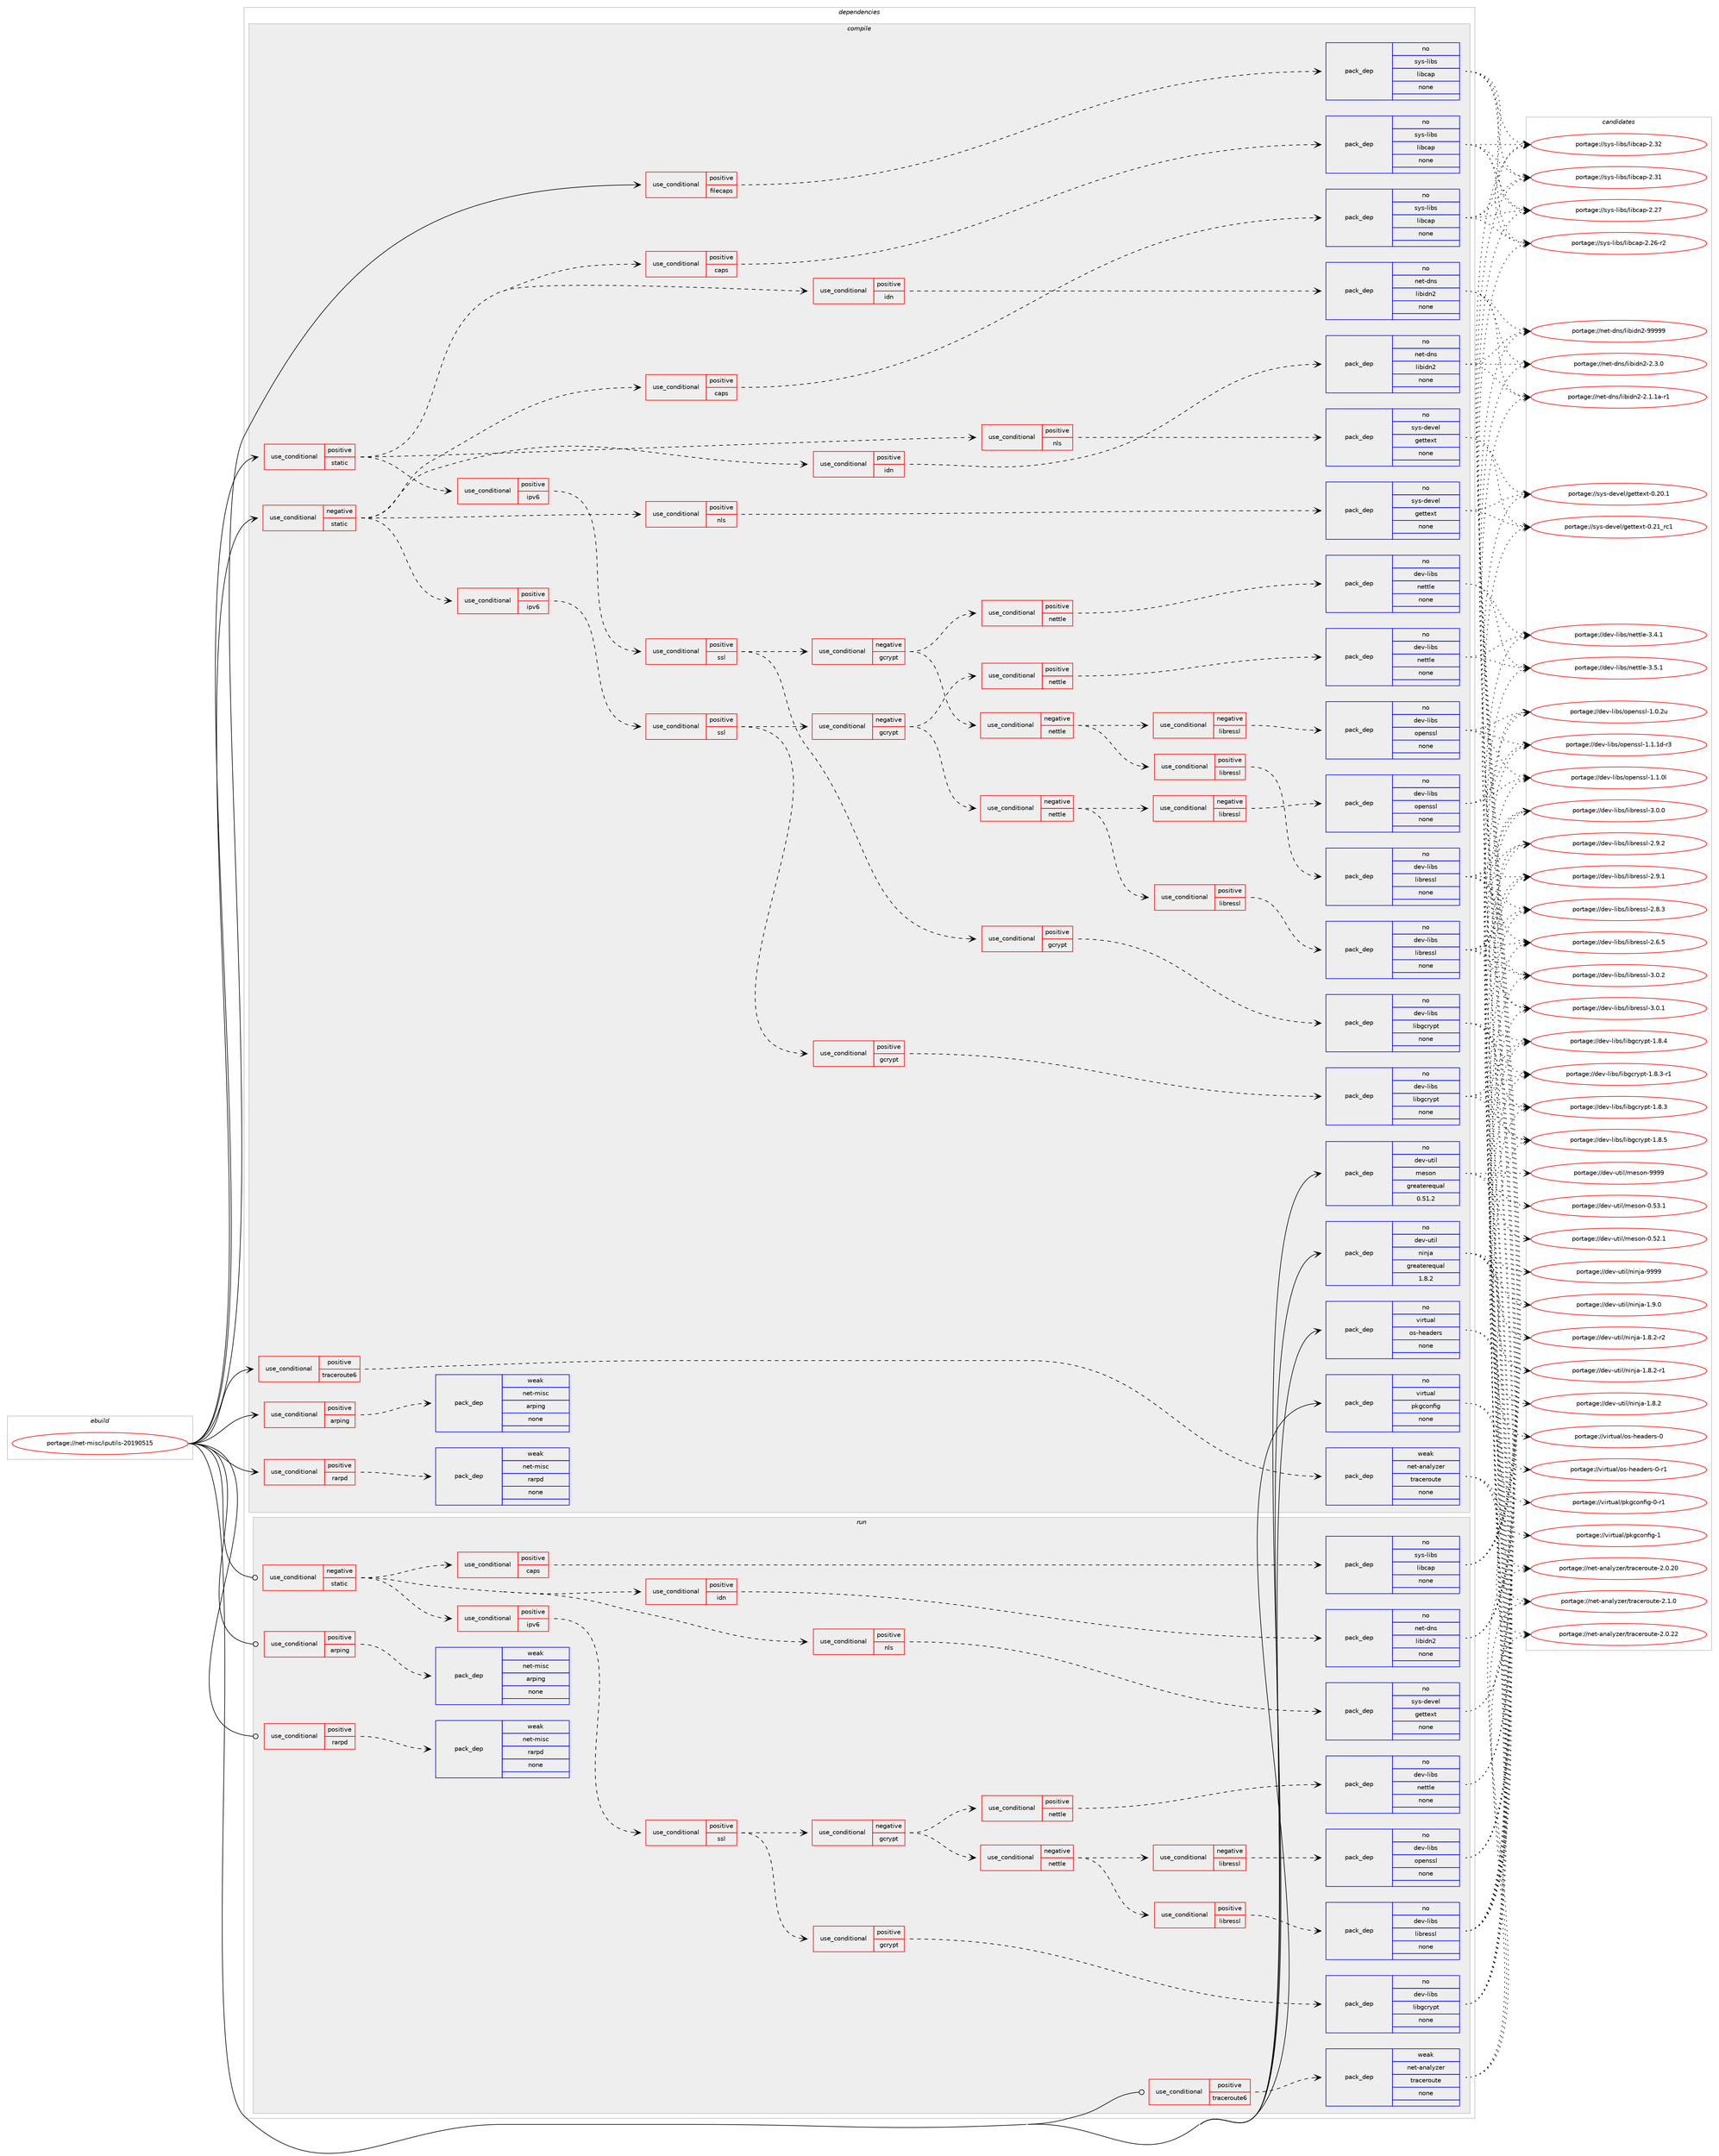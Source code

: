 digraph prolog {

# *************
# Graph options
# *************

newrank=true;
concentrate=true;
compound=true;
graph [rankdir=LR,fontname=Helvetica,fontsize=10,ranksep=1.5];#, ranksep=2.5, nodesep=0.2];
edge  [arrowhead=vee];
node  [fontname=Helvetica,fontsize=10];

# **********
# The ebuild
# **********

subgraph cluster_leftcol {
color=gray;
rank=same;
label=<<i>ebuild</i>>;
id [label="portage://net-misc/iputils-20190515", color=red, width=4, href="../net-misc/iputils-20190515.svg"];
}

# ****************
# The dependencies
# ****************

subgraph cluster_midcol {
color=gray;
label=<<i>dependencies</i>>;
subgraph cluster_compile {
fillcolor="#eeeeee";
style=filled;
label=<<i>compile</i>>;
subgraph cond23084 {
dependency113688 [label=<<TABLE BORDER="0" CELLBORDER="1" CELLSPACING="0" CELLPADDING="4"><TR><TD ROWSPAN="3" CELLPADDING="10">use_conditional</TD></TR><TR><TD>negative</TD></TR><TR><TD>static</TD></TR></TABLE>>, shape=none, color=red];
subgraph cond23085 {
dependency113689 [label=<<TABLE BORDER="0" CELLBORDER="1" CELLSPACING="0" CELLPADDING="4"><TR><TD ROWSPAN="3" CELLPADDING="10">use_conditional</TD></TR><TR><TD>positive</TD></TR><TR><TD>caps</TD></TR></TABLE>>, shape=none, color=red];
subgraph pack88591 {
dependency113690 [label=<<TABLE BORDER="0" CELLBORDER="1" CELLSPACING="0" CELLPADDING="4" WIDTH="220"><TR><TD ROWSPAN="6" CELLPADDING="30">pack_dep</TD></TR><TR><TD WIDTH="110">no</TD></TR><TR><TD>sys-libs</TD></TR><TR><TD>libcap</TD></TR><TR><TD>none</TD></TR><TR><TD></TD></TR></TABLE>>, shape=none, color=blue];
}
dependency113689:e -> dependency113690:w [weight=20,style="dashed",arrowhead="vee"];
}
dependency113688:e -> dependency113689:w [weight=20,style="dashed",arrowhead="vee"];
subgraph cond23086 {
dependency113691 [label=<<TABLE BORDER="0" CELLBORDER="1" CELLSPACING="0" CELLPADDING="4"><TR><TD ROWSPAN="3" CELLPADDING="10">use_conditional</TD></TR><TR><TD>positive</TD></TR><TR><TD>idn</TD></TR></TABLE>>, shape=none, color=red];
subgraph pack88592 {
dependency113692 [label=<<TABLE BORDER="0" CELLBORDER="1" CELLSPACING="0" CELLPADDING="4" WIDTH="220"><TR><TD ROWSPAN="6" CELLPADDING="30">pack_dep</TD></TR><TR><TD WIDTH="110">no</TD></TR><TR><TD>net-dns</TD></TR><TR><TD>libidn2</TD></TR><TR><TD>none</TD></TR><TR><TD></TD></TR></TABLE>>, shape=none, color=blue];
}
dependency113691:e -> dependency113692:w [weight=20,style="dashed",arrowhead="vee"];
}
dependency113688:e -> dependency113691:w [weight=20,style="dashed",arrowhead="vee"];
subgraph cond23087 {
dependency113693 [label=<<TABLE BORDER="0" CELLBORDER="1" CELLSPACING="0" CELLPADDING="4"><TR><TD ROWSPAN="3" CELLPADDING="10">use_conditional</TD></TR><TR><TD>positive</TD></TR><TR><TD>ipv6</TD></TR></TABLE>>, shape=none, color=red];
subgraph cond23088 {
dependency113694 [label=<<TABLE BORDER="0" CELLBORDER="1" CELLSPACING="0" CELLPADDING="4"><TR><TD ROWSPAN="3" CELLPADDING="10">use_conditional</TD></TR><TR><TD>positive</TD></TR><TR><TD>ssl</TD></TR></TABLE>>, shape=none, color=red];
subgraph cond23089 {
dependency113695 [label=<<TABLE BORDER="0" CELLBORDER="1" CELLSPACING="0" CELLPADDING="4"><TR><TD ROWSPAN="3" CELLPADDING="10">use_conditional</TD></TR><TR><TD>positive</TD></TR><TR><TD>gcrypt</TD></TR></TABLE>>, shape=none, color=red];
subgraph pack88593 {
dependency113696 [label=<<TABLE BORDER="0" CELLBORDER="1" CELLSPACING="0" CELLPADDING="4" WIDTH="220"><TR><TD ROWSPAN="6" CELLPADDING="30">pack_dep</TD></TR><TR><TD WIDTH="110">no</TD></TR><TR><TD>dev-libs</TD></TR><TR><TD>libgcrypt</TD></TR><TR><TD>none</TD></TR><TR><TD></TD></TR></TABLE>>, shape=none, color=blue];
}
dependency113695:e -> dependency113696:w [weight=20,style="dashed",arrowhead="vee"];
}
dependency113694:e -> dependency113695:w [weight=20,style="dashed",arrowhead="vee"];
subgraph cond23090 {
dependency113697 [label=<<TABLE BORDER="0" CELLBORDER="1" CELLSPACING="0" CELLPADDING="4"><TR><TD ROWSPAN="3" CELLPADDING="10">use_conditional</TD></TR><TR><TD>negative</TD></TR><TR><TD>gcrypt</TD></TR></TABLE>>, shape=none, color=red];
subgraph cond23091 {
dependency113698 [label=<<TABLE BORDER="0" CELLBORDER="1" CELLSPACING="0" CELLPADDING="4"><TR><TD ROWSPAN="3" CELLPADDING="10">use_conditional</TD></TR><TR><TD>positive</TD></TR><TR><TD>nettle</TD></TR></TABLE>>, shape=none, color=red];
subgraph pack88594 {
dependency113699 [label=<<TABLE BORDER="0" CELLBORDER="1" CELLSPACING="0" CELLPADDING="4" WIDTH="220"><TR><TD ROWSPAN="6" CELLPADDING="30">pack_dep</TD></TR><TR><TD WIDTH="110">no</TD></TR><TR><TD>dev-libs</TD></TR><TR><TD>nettle</TD></TR><TR><TD>none</TD></TR><TR><TD></TD></TR></TABLE>>, shape=none, color=blue];
}
dependency113698:e -> dependency113699:w [weight=20,style="dashed",arrowhead="vee"];
}
dependency113697:e -> dependency113698:w [weight=20,style="dashed",arrowhead="vee"];
subgraph cond23092 {
dependency113700 [label=<<TABLE BORDER="0" CELLBORDER="1" CELLSPACING="0" CELLPADDING="4"><TR><TD ROWSPAN="3" CELLPADDING="10">use_conditional</TD></TR><TR><TD>negative</TD></TR><TR><TD>nettle</TD></TR></TABLE>>, shape=none, color=red];
subgraph cond23093 {
dependency113701 [label=<<TABLE BORDER="0" CELLBORDER="1" CELLSPACING="0" CELLPADDING="4"><TR><TD ROWSPAN="3" CELLPADDING="10">use_conditional</TD></TR><TR><TD>positive</TD></TR><TR><TD>libressl</TD></TR></TABLE>>, shape=none, color=red];
subgraph pack88595 {
dependency113702 [label=<<TABLE BORDER="0" CELLBORDER="1" CELLSPACING="0" CELLPADDING="4" WIDTH="220"><TR><TD ROWSPAN="6" CELLPADDING="30">pack_dep</TD></TR><TR><TD WIDTH="110">no</TD></TR><TR><TD>dev-libs</TD></TR><TR><TD>libressl</TD></TR><TR><TD>none</TD></TR><TR><TD></TD></TR></TABLE>>, shape=none, color=blue];
}
dependency113701:e -> dependency113702:w [weight=20,style="dashed",arrowhead="vee"];
}
dependency113700:e -> dependency113701:w [weight=20,style="dashed",arrowhead="vee"];
subgraph cond23094 {
dependency113703 [label=<<TABLE BORDER="0" CELLBORDER="1" CELLSPACING="0" CELLPADDING="4"><TR><TD ROWSPAN="3" CELLPADDING="10">use_conditional</TD></TR><TR><TD>negative</TD></TR><TR><TD>libressl</TD></TR></TABLE>>, shape=none, color=red];
subgraph pack88596 {
dependency113704 [label=<<TABLE BORDER="0" CELLBORDER="1" CELLSPACING="0" CELLPADDING="4" WIDTH="220"><TR><TD ROWSPAN="6" CELLPADDING="30">pack_dep</TD></TR><TR><TD WIDTH="110">no</TD></TR><TR><TD>dev-libs</TD></TR><TR><TD>openssl</TD></TR><TR><TD>none</TD></TR><TR><TD></TD></TR></TABLE>>, shape=none, color=blue];
}
dependency113703:e -> dependency113704:w [weight=20,style="dashed",arrowhead="vee"];
}
dependency113700:e -> dependency113703:w [weight=20,style="dashed",arrowhead="vee"];
}
dependency113697:e -> dependency113700:w [weight=20,style="dashed",arrowhead="vee"];
}
dependency113694:e -> dependency113697:w [weight=20,style="dashed",arrowhead="vee"];
}
dependency113693:e -> dependency113694:w [weight=20,style="dashed",arrowhead="vee"];
}
dependency113688:e -> dependency113693:w [weight=20,style="dashed",arrowhead="vee"];
subgraph cond23095 {
dependency113705 [label=<<TABLE BORDER="0" CELLBORDER="1" CELLSPACING="0" CELLPADDING="4"><TR><TD ROWSPAN="3" CELLPADDING="10">use_conditional</TD></TR><TR><TD>positive</TD></TR><TR><TD>nls</TD></TR></TABLE>>, shape=none, color=red];
subgraph pack88597 {
dependency113706 [label=<<TABLE BORDER="0" CELLBORDER="1" CELLSPACING="0" CELLPADDING="4" WIDTH="220"><TR><TD ROWSPAN="6" CELLPADDING="30">pack_dep</TD></TR><TR><TD WIDTH="110">no</TD></TR><TR><TD>sys-devel</TD></TR><TR><TD>gettext</TD></TR><TR><TD>none</TD></TR><TR><TD></TD></TR></TABLE>>, shape=none, color=blue];
}
dependency113705:e -> dependency113706:w [weight=20,style="dashed",arrowhead="vee"];
}
dependency113688:e -> dependency113705:w [weight=20,style="dashed",arrowhead="vee"];
}
id:e -> dependency113688:w [weight=20,style="solid",arrowhead="vee"];
subgraph cond23096 {
dependency113707 [label=<<TABLE BORDER="0" CELLBORDER="1" CELLSPACING="0" CELLPADDING="4"><TR><TD ROWSPAN="3" CELLPADDING="10">use_conditional</TD></TR><TR><TD>positive</TD></TR><TR><TD>arping</TD></TR></TABLE>>, shape=none, color=red];
subgraph pack88598 {
dependency113708 [label=<<TABLE BORDER="0" CELLBORDER="1" CELLSPACING="0" CELLPADDING="4" WIDTH="220"><TR><TD ROWSPAN="6" CELLPADDING="30">pack_dep</TD></TR><TR><TD WIDTH="110">weak</TD></TR><TR><TD>net-misc</TD></TR><TR><TD>arping</TD></TR><TR><TD>none</TD></TR><TR><TD></TD></TR></TABLE>>, shape=none, color=blue];
}
dependency113707:e -> dependency113708:w [weight=20,style="dashed",arrowhead="vee"];
}
id:e -> dependency113707:w [weight=20,style="solid",arrowhead="vee"];
subgraph cond23097 {
dependency113709 [label=<<TABLE BORDER="0" CELLBORDER="1" CELLSPACING="0" CELLPADDING="4"><TR><TD ROWSPAN="3" CELLPADDING="10">use_conditional</TD></TR><TR><TD>positive</TD></TR><TR><TD>filecaps</TD></TR></TABLE>>, shape=none, color=red];
subgraph pack88599 {
dependency113710 [label=<<TABLE BORDER="0" CELLBORDER="1" CELLSPACING="0" CELLPADDING="4" WIDTH="220"><TR><TD ROWSPAN="6" CELLPADDING="30">pack_dep</TD></TR><TR><TD WIDTH="110">no</TD></TR><TR><TD>sys-libs</TD></TR><TR><TD>libcap</TD></TR><TR><TD>none</TD></TR><TR><TD></TD></TR></TABLE>>, shape=none, color=blue];
}
dependency113709:e -> dependency113710:w [weight=20,style="dashed",arrowhead="vee"];
}
id:e -> dependency113709:w [weight=20,style="solid",arrowhead="vee"];
subgraph cond23098 {
dependency113711 [label=<<TABLE BORDER="0" CELLBORDER="1" CELLSPACING="0" CELLPADDING="4"><TR><TD ROWSPAN="3" CELLPADDING="10">use_conditional</TD></TR><TR><TD>positive</TD></TR><TR><TD>rarpd</TD></TR></TABLE>>, shape=none, color=red];
subgraph pack88600 {
dependency113712 [label=<<TABLE BORDER="0" CELLBORDER="1" CELLSPACING="0" CELLPADDING="4" WIDTH="220"><TR><TD ROWSPAN="6" CELLPADDING="30">pack_dep</TD></TR><TR><TD WIDTH="110">weak</TD></TR><TR><TD>net-misc</TD></TR><TR><TD>rarpd</TD></TR><TR><TD>none</TD></TR><TR><TD></TD></TR></TABLE>>, shape=none, color=blue];
}
dependency113711:e -> dependency113712:w [weight=20,style="dashed",arrowhead="vee"];
}
id:e -> dependency113711:w [weight=20,style="solid",arrowhead="vee"];
subgraph cond23099 {
dependency113713 [label=<<TABLE BORDER="0" CELLBORDER="1" CELLSPACING="0" CELLPADDING="4"><TR><TD ROWSPAN="3" CELLPADDING="10">use_conditional</TD></TR><TR><TD>positive</TD></TR><TR><TD>static</TD></TR></TABLE>>, shape=none, color=red];
subgraph cond23100 {
dependency113714 [label=<<TABLE BORDER="0" CELLBORDER="1" CELLSPACING="0" CELLPADDING="4"><TR><TD ROWSPAN="3" CELLPADDING="10">use_conditional</TD></TR><TR><TD>positive</TD></TR><TR><TD>caps</TD></TR></TABLE>>, shape=none, color=red];
subgraph pack88601 {
dependency113715 [label=<<TABLE BORDER="0" CELLBORDER="1" CELLSPACING="0" CELLPADDING="4" WIDTH="220"><TR><TD ROWSPAN="6" CELLPADDING="30">pack_dep</TD></TR><TR><TD WIDTH="110">no</TD></TR><TR><TD>sys-libs</TD></TR><TR><TD>libcap</TD></TR><TR><TD>none</TD></TR><TR><TD></TD></TR></TABLE>>, shape=none, color=blue];
}
dependency113714:e -> dependency113715:w [weight=20,style="dashed",arrowhead="vee"];
}
dependency113713:e -> dependency113714:w [weight=20,style="dashed",arrowhead="vee"];
subgraph cond23101 {
dependency113716 [label=<<TABLE BORDER="0" CELLBORDER="1" CELLSPACING="0" CELLPADDING="4"><TR><TD ROWSPAN="3" CELLPADDING="10">use_conditional</TD></TR><TR><TD>positive</TD></TR><TR><TD>idn</TD></TR></TABLE>>, shape=none, color=red];
subgraph pack88602 {
dependency113717 [label=<<TABLE BORDER="0" CELLBORDER="1" CELLSPACING="0" CELLPADDING="4" WIDTH="220"><TR><TD ROWSPAN="6" CELLPADDING="30">pack_dep</TD></TR><TR><TD WIDTH="110">no</TD></TR><TR><TD>net-dns</TD></TR><TR><TD>libidn2</TD></TR><TR><TD>none</TD></TR><TR><TD></TD></TR></TABLE>>, shape=none, color=blue];
}
dependency113716:e -> dependency113717:w [weight=20,style="dashed",arrowhead="vee"];
}
dependency113713:e -> dependency113716:w [weight=20,style="dashed",arrowhead="vee"];
subgraph cond23102 {
dependency113718 [label=<<TABLE BORDER="0" CELLBORDER="1" CELLSPACING="0" CELLPADDING="4"><TR><TD ROWSPAN="3" CELLPADDING="10">use_conditional</TD></TR><TR><TD>positive</TD></TR><TR><TD>ipv6</TD></TR></TABLE>>, shape=none, color=red];
subgraph cond23103 {
dependency113719 [label=<<TABLE BORDER="0" CELLBORDER="1" CELLSPACING="0" CELLPADDING="4"><TR><TD ROWSPAN="3" CELLPADDING="10">use_conditional</TD></TR><TR><TD>positive</TD></TR><TR><TD>ssl</TD></TR></TABLE>>, shape=none, color=red];
subgraph cond23104 {
dependency113720 [label=<<TABLE BORDER="0" CELLBORDER="1" CELLSPACING="0" CELLPADDING="4"><TR><TD ROWSPAN="3" CELLPADDING="10">use_conditional</TD></TR><TR><TD>positive</TD></TR><TR><TD>gcrypt</TD></TR></TABLE>>, shape=none, color=red];
subgraph pack88603 {
dependency113721 [label=<<TABLE BORDER="0" CELLBORDER="1" CELLSPACING="0" CELLPADDING="4" WIDTH="220"><TR><TD ROWSPAN="6" CELLPADDING="30">pack_dep</TD></TR><TR><TD WIDTH="110">no</TD></TR><TR><TD>dev-libs</TD></TR><TR><TD>libgcrypt</TD></TR><TR><TD>none</TD></TR><TR><TD></TD></TR></TABLE>>, shape=none, color=blue];
}
dependency113720:e -> dependency113721:w [weight=20,style="dashed",arrowhead="vee"];
}
dependency113719:e -> dependency113720:w [weight=20,style="dashed",arrowhead="vee"];
subgraph cond23105 {
dependency113722 [label=<<TABLE BORDER="0" CELLBORDER="1" CELLSPACING="0" CELLPADDING="4"><TR><TD ROWSPAN="3" CELLPADDING="10">use_conditional</TD></TR><TR><TD>negative</TD></TR><TR><TD>gcrypt</TD></TR></TABLE>>, shape=none, color=red];
subgraph cond23106 {
dependency113723 [label=<<TABLE BORDER="0" CELLBORDER="1" CELLSPACING="0" CELLPADDING="4"><TR><TD ROWSPAN="3" CELLPADDING="10">use_conditional</TD></TR><TR><TD>positive</TD></TR><TR><TD>nettle</TD></TR></TABLE>>, shape=none, color=red];
subgraph pack88604 {
dependency113724 [label=<<TABLE BORDER="0" CELLBORDER="1" CELLSPACING="0" CELLPADDING="4" WIDTH="220"><TR><TD ROWSPAN="6" CELLPADDING="30">pack_dep</TD></TR><TR><TD WIDTH="110">no</TD></TR><TR><TD>dev-libs</TD></TR><TR><TD>nettle</TD></TR><TR><TD>none</TD></TR><TR><TD></TD></TR></TABLE>>, shape=none, color=blue];
}
dependency113723:e -> dependency113724:w [weight=20,style="dashed",arrowhead="vee"];
}
dependency113722:e -> dependency113723:w [weight=20,style="dashed",arrowhead="vee"];
subgraph cond23107 {
dependency113725 [label=<<TABLE BORDER="0" CELLBORDER="1" CELLSPACING="0" CELLPADDING="4"><TR><TD ROWSPAN="3" CELLPADDING="10">use_conditional</TD></TR><TR><TD>negative</TD></TR><TR><TD>nettle</TD></TR></TABLE>>, shape=none, color=red];
subgraph cond23108 {
dependency113726 [label=<<TABLE BORDER="0" CELLBORDER="1" CELLSPACING="0" CELLPADDING="4"><TR><TD ROWSPAN="3" CELLPADDING="10">use_conditional</TD></TR><TR><TD>positive</TD></TR><TR><TD>libressl</TD></TR></TABLE>>, shape=none, color=red];
subgraph pack88605 {
dependency113727 [label=<<TABLE BORDER="0" CELLBORDER="1" CELLSPACING="0" CELLPADDING="4" WIDTH="220"><TR><TD ROWSPAN="6" CELLPADDING="30">pack_dep</TD></TR><TR><TD WIDTH="110">no</TD></TR><TR><TD>dev-libs</TD></TR><TR><TD>libressl</TD></TR><TR><TD>none</TD></TR><TR><TD></TD></TR></TABLE>>, shape=none, color=blue];
}
dependency113726:e -> dependency113727:w [weight=20,style="dashed",arrowhead="vee"];
}
dependency113725:e -> dependency113726:w [weight=20,style="dashed",arrowhead="vee"];
subgraph cond23109 {
dependency113728 [label=<<TABLE BORDER="0" CELLBORDER="1" CELLSPACING="0" CELLPADDING="4"><TR><TD ROWSPAN="3" CELLPADDING="10">use_conditional</TD></TR><TR><TD>negative</TD></TR><TR><TD>libressl</TD></TR></TABLE>>, shape=none, color=red];
subgraph pack88606 {
dependency113729 [label=<<TABLE BORDER="0" CELLBORDER="1" CELLSPACING="0" CELLPADDING="4" WIDTH="220"><TR><TD ROWSPAN="6" CELLPADDING="30">pack_dep</TD></TR><TR><TD WIDTH="110">no</TD></TR><TR><TD>dev-libs</TD></TR><TR><TD>openssl</TD></TR><TR><TD>none</TD></TR><TR><TD></TD></TR></TABLE>>, shape=none, color=blue];
}
dependency113728:e -> dependency113729:w [weight=20,style="dashed",arrowhead="vee"];
}
dependency113725:e -> dependency113728:w [weight=20,style="dashed",arrowhead="vee"];
}
dependency113722:e -> dependency113725:w [weight=20,style="dashed",arrowhead="vee"];
}
dependency113719:e -> dependency113722:w [weight=20,style="dashed",arrowhead="vee"];
}
dependency113718:e -> dependency113719:w [weight=20,style="dashed",arrowhead="vee"];
}
dependency113713:e -> dependency113718:w [weight=20,style="dashed",arrowhead="vee"];
subgraph cond23110 {
dependency113730 [label=<<TABLE BORDER="0" CELLBORDER="1" CELLSPACING="0" CELLPADDING="4"><TR><TD ROWSPAN="3" CELLPADDING="10">use_conditional</TD></TR><TR><TD>positive</TD></TR><TR><TD>nls</TD></TR></TABLE>>, shape=none, color=red];
subgraph pack88607 {
dependency113731 [label=<<TABLE BORDER="0" CELLBORDER="1" CELLSPACING="0" CELLPADDING="4" WIDTH="220"><TR><TD ROWSPAN="6" CELLPADDING="30">pack_dep</TD></TR><TR><TD WIDTH="110">no</TD></TR><TR><TD>sys-devel</TD></TR><TR><TD>gettext</TD></TR><TR><TD>none</TD></TR><TR><TD></TD></TR></TABLE>>, shape=none, color=blue];
}
dependency113730:e -> dependency113731:w [weight=20,style="dashed",arrowhead="vee"];
}
dependency113713:e -> dependency113730:w [weight=20,style="dashed",arrowhead="vee"];
}
id:e -> dependency113713:w [weight=20,style="solid",arrowhead="vee"];
subgraph cond23111 {
dependency113732 [label=<<TABLE BORDER="0" CELLBORDER="1" CELLSPACING="0" CELLPADDING="4"><TR><TD ROWSPAN="3" CELLPADDING="10">use_conditional</TD></TR><TR><TD>positive</TD></TR><TR><TD>traceroute6</TD></TR></TABLE>>, shape=none, color=red];
subgraph pack88608 {
dependency113733 [label=<<TABLE BORDER="0" CELLBORDER="1" CELLSPACING="0" CELLPADDING="4" WIDTH="220"><TR><TD ROWSPAN="6" CELLPADDING="30">pack_dep</TD></TR><TR><TD WIDTH="110">weak</TD></TR><TR><TD>net-analyzer</TD></TR><TR><TD>traceroute</TD></TR><TR><TD>none</TD></TR><TR><TD></TD></TR></TABLE>>, shape=none, color=blue];
}
dependency113732:e -> dependency113733:w [weight=20,style="dashed",arrowhead="vee"];
}
id:e -> dependency113732:w [weight=20,style="solid",arrowhead="vee"];
subgraph pack88609 {
dependency113734 [label=<<TABLE BORDER="0" CELLBORDER="1" CELLSPACING="0" CELLPADDING="4" WIDTH="220"><TR><TD ROWSPAN="6" CELLPADDING="30">pack_dep</TD></TR><TR><TD WIDTH="110">no</TD></TR><TR><TD>dev-util</TD></TR><TR><TD>meson</TD></TR><TR><TD>greaterequal</TD></TR><TR><TD>0.51.2</TD></TR></TABLE>>, shape=none, color=blue];
}
id:e -> dependency113734:w [weight=20,style="solid",arrowhead="vee"];
subgraph pack88610 {
dependency113735 [label=<<TABLE BORDER="0" CELLBORDER="1" CELLSPACING="0" CELLPADDING="4" WIDTH="220"><TR><TD ROWSPAN="6" CELLPADDING="30">pack_dep</TD></TR><TR><TD WIDTH="110">no</TD></TR><TR><TD>dev-util</TD></TR><TR><TD>ninja</TD></TR><TR><TD>greaterequal</TD></TR><TR><TD>1.8.2</TD></TR></TABLE>>, shape=none, color=blue];
}
id:e -> dependency113735:w [weight=20,style="solid",arrowhead="vee"];
subgraph pack88611 {
dependency113736 [label=<<TABLE BORDER="0" CELLBORDER="1" CELLSPACING="0" CELLPADDING="4" WIDTH="220"><TR><TD ROWSPAN="6" CELLPADDING="30">pack_dep</TD></TR><TR><TD WIDTH="110">no</TD></TR><TR><TD>virtual</TD></TR><TR><TD>os-headers</TD></TR><TR><TD>none</TD></TR><TR><TD></TD></TR></TABLE>>, shape=none, color=blue];
}
id:e -> dependency113736:w [weight=20,style="solid",arrowhead="vee"];
subgraph pack88612 {
dependency113737 [label=<<TABLE BORDER="0" CELLBORDER="1" CELLSPACING="0" CELLPADDING="4" WIDTH="220"><TR><TD ROWSPAN="6" CELLPADDING="30">pack_dep</TD></TR><TR><TD WIDTH="110">no</TD></TR><TR><TD>virtual</TD></TR><TR><TD>pkgconfig</TD></TR><TR><TD>none</TD></TR><TR><TD></TD></TR></TABLE>>, shape=none, color=blue];
}
id:e -> dependency113737:w [weight=20,style="solid",arrowhead="vee"];
}
subgraph cluster_compileandrun {
fillcolor="#eeeeee";
style=filled;
label=<<i>compile and run</i>>;
}
subgraph cluster_run {
fillcolor="#eeeeee";
style=filled;
label=<<i>run</i>>;
subgraph cond23112 {
dependency113738 [label=<<TABLE BORDER="0" CELLBORDER="1" CELLSPACING="0" CELLPADDING="4"><TR><TD ROWSPAN="3" CELLPADDING="10">use_conditional</TD></TR><TR><TD>negative</TD></TR><TR><TD>static</TD></TR></TABLE>>, shape=none, color=red];
subgraph cond23113 {
dependency113739 [label=<<TABLE BORDER="0" CELLBORDER="1" CELLSPACING="0" CELLPADDING="4"><TR><TD ROWSPAN="3" CELLPADDING="10">use_conditional</TD></TR><TR><TD>positive</TD></TR><TR><TD>caps</TD></TR></TABLE>>, shape=none, color=red];
subgraph pack88613 {
dependency113740 [label=<<TABLE BORDER="0" CELLBORDER="1" CELLSPACING="0" CELLPADDING="4" WIDTH="220"><TR><TD ROWSPAN="6" CELLPADDING="30">pack_dep</TD></TR><TR><TD WIDTH="110">no</TD></TR><TR><TD>sys-libs</TD></TR><TR><TD>libcap</TD></TR><TR><TD>none</TD></TR><TR><TD></TD></TR></TABLE>>, shape=none, color=blue];
}
dependency113739:e -> dependency113740:w [weight=20,style="dashed",arrowhead="vee"];
}
dependency113738:e -> dependency113739:w [weight=20,style="dashed",arrowhead="vee"];
subgraph cond23114 {
dependency113741 [label=<<TABLE BORDER="0" CELLBORDER="1" CELLSPACING="0" CELLPADDING="4"><TR><TD ROWSPAN="3" CELLPADDING="10">use_conditional</TD></TR><TR><TD>positive</TD></TR><TR><TD>idn</TD></TR></TABLE>>, shape=none, color=red];
subgraph pack88614 {
dependency113742 [label=<<TABLE BORDER="0" CELLBORDER="1" CELLSPACING="0" CELLPADDING="4" WIDTH="220"><TR><TD ROWSPAN="6" CELLPADDING="30">pack_dep</TD></TR><TR><TD WIDTH="110">no</TD></TR><TR><TD>net-dns</TD></TR><TR><TD>libidn2</TD></TR><TR><TD>none</TD></TR><TR><TD></TD></TR></TABLE>>, shape=none, color=blue];
}
dependency113741:e -> dependency113742:w [weight=20,style="dashed",arrowhead="vee"];
}
dependency113738:e -> dependency113741:w [weight=20,style="dashed",arrowhead="vee"];
subgraph cond23115 {
dependency113743 [label=<<TABLE BORDER="0" CELLBORDER="1" CELLSPACING="0" CELLPADDING="4"><TR><TD ROWSPAN="3" CELLPADDING="10">use_conditional</TD></TR><TR><TD>positive</TD></TR><TR><TD>ipv6</TD></TR></TABLE>>, shape=none, color=red];
subgraph cond23116 {
dependency113744 [label=<<TABLE BORDER="0" CELLBORDER="1" CELLSPACING="0" CELLPADDING="4"><TR><TD ROWSPAN="3" CELLPADDING="10">use_conditional</TD></TR><TR><TD>positive</TD></TR><TR><TD>ssl</TD></TR></TABLE>>, shape=none, color=red];
subgraph cond23117 {
dependency113745 [label=<<TABLE BORDER="0" CELLBORDER="1" CELLSPACING="0" CELLPADDING="4"><TR><TD ROWSPAN="3" CELLPADDING="10">use_conditional</TD></TR><TR><TD>positive</TD></TR><TR><TD>gcrypt</TD></TR></TABLE>>, shape=none, color=red];
subgraph pack88615 {
dependency113746 [label=<<TABLE BORDER="0" CELLBORDER="1" CELLSPACING="0" CELLPADDING="4" WIDTH="220"><TR><TD ROWSPAN="6" CELLPADDING="30">pack_dep</TD></TR><TR><TD WIDTH="110">no</TD></TR><TR><TD>dev-libs</TD></TR><TR><TD>libgcrypt</TD></TR><TR><TD>none</TD></TR><TR><TD></TD></TR></TABLE>>, shape=none, color=blue];
}
dependency113745:e -> dependency113746:w [weight=20,style="dashed",arrowhead="vee"];
}
dependency113744:e -> dependency113745:w [weight=20,style="dashed",arrowhead="vee"];
subgraph cond23118 {
dependency113747 [label=<<TABLE BORDER="0" CELLBORDER="1" CELLSPACING="0" CELLPADDING="4"><TR><TD ROWSPAN="3" CELLPADDING="10">use_conditional</TD></TR><TR><TD>negative</TD></TR><TR><TD>gcrypt</TD></TR></TABLE>>, shape=none, color=red];
subgraph cond23119 {
dependency113748 [label=<<TABLE BORDER="0" CELLBORDER="1" CELLSPACING="0" CELLPADDING="4"><TR><TD ROWSPAN="3" CELLPADDING="10">use_conditional</TD></TR><TR><TD>positive</TD></TR><TR><TD>nettle</TD></TR></TABLE>>, shape=none, color=red];
subgraph pack88616 {
dependency113749 [label=<<TABLE BORDER="0" CELLBORDER="1" CELLSPACING="0" CELLPADDING="4" WIDTH="220"><TR><TD ROWSPAN="6" CELLPADDING="30">pack_dep</TD></TR><TR><TD WIDTH="110">no</TD></TR><TR><TD>dev-libs</TD></TR><TR><TD>nettle</TD></TR><TR><TD>none</TD></TR><TR><TD></TD></TR></TABLE>>, shape=none, color=blue];
}
dependency113748:e -> dependency113749:w [weight=20,style="dashed",arrowhead="vee"];
}
dependency113747:e -> dependency113748:w [weight=20,style="dashed",arrowhead="vee"];
subgraph cond23120 {
dependency113750 [label=<<TABLE BORDER="0" CELLBORDER="1" CELLSPACING="0" CELLPADDING="4"><TR><TD ROWSPAN="3" CELLPADDING="10">use_conditional</TD></TR><TR><TD>negative</TD></TR><TR><TD>nettle</TD></TR></TABLE>>, shape=none, color=red];
subgraph cond23121 {
dependency113751 [label=<<TABLE BORDER="0" CELLBORDER="1" CELLSPACING="0" CELLPADDING="4"><TR><TD ROWSPAN="3" CELLPADDING="10">use_conditional</TD></TR><TR><TD>positive</TD></TR><TR><TD>libressl</TD></TR></TABLE>>, shape=none, color=red];
subgraph pack88617 {
dependency113752 [label=<<TABLE BORDER="0" CELLBORDER="1" CELLSPACING="0" CELLPADDING="4" WIDTH="220"><TR><TD ROWSPAN="6" CELLPADDING="30">pack_dep</TD></TR><TR><TD WIDTH="110">no</TD></TR><TR><TD>dev-libs</TD></TR><TR><TD>libressl</TD></TR><TR><TD>none</TD></TR><TR><TD></TD></TR></TABLE>>, shape=none, color=blue];
}
dependency113751:e -> dependency113752:w [weight=20,style="dashed",arrowhead="vee"];
}
dependency113750:e -> dependency113751:w [weight=20,style="dashed",arrowhead="vee"];
subgraph cond23122 {
dependency113753 [label=<<TABLE BORDER="0" CELLBORDER="1" CELLSPACING="0" CELLPADDING="4"><TR><TD ROWSPAN="3" CELLPADDING="10">use_conditional</TD></TR><TR><TD>negative</TD></TR><TR><TD>libressl</TD></TR></TABLE>>, shape=none, color=red];
subgraph pack88618 {
dependency113754 [label=<<TABLE BORDER="0" CELLBORDER="1" CELLSPACING="0" CELLPADDING="4" WIDTH="220"><TR><TD ROWSPAN="6" CELLPADDING="30">pack_dep</TD></TR><TR><TD WIDTH="110">no</TD></TR><TR><TD>dev-libs</TD></TR><TR><TD>openssl</TD></TR><TR><TD>none</TD></TR><TR><TD></TD></TR></TABLE>>, shape=none, color=blue];
}
dependency113753:e -> dependency113754:w [weight=20,style="dashed",arrowhead="vee"];
}
dependency113750:e -> dependency113753:w [weight=20,style="dashed",arrowhead="vee"];
}
dependency113747:e -> dependency113750:w [weight=20,style="dashed",arrowhead="vee"];
}
dependency113744:e -> dependency113747:w [weight=20,style="dashed",arrowhead="vee"];
}
dependency113743:e -> dependency113744:w [weight=20,style="dashed",arrowhead="vee"];
}
dependency113738:e -> dependency113743:w [weight=20,style="dashed",arrowhead="vee"];
subgraph cond23123 {
dependency113755 [label=<<TABLE BORDER="0" CELLBORDER="1" CELLSPACING="0" CELLPADDING="4"><TR><TD ROWSPAN="3" CELLPADDING="10">use_conditional</TD></TR><TR><TD>positive</TD></TR><TR><TD>nls</TD></TR></TABLE>>, shape=none, color=red];
subgraph pack88619 {
dependency113756 [label=<<TABLE BORDER="0" CELLBORDER="1" CELLSPACING="0" CELLPADDING="4" WIDTH="220"><TR><TD ROWSPAN="6" CELLPADDING="30">pack_dep</TD></TR><TR><TD WIDTH="110">no</TD></TR><TR><TD>sys-devel</TD></TR><TR><TD>gettext</TD></TR><TR><TD>none</TD></TR><TR><TD></TD></TR></TABLE>>, shape=none, color=blue];
}
dependency113755:e -> dependency113756:w [weight=20,style="dashed",arrowhead="vee"];
}
dependency113738:e -> dependency113755:w [weight=20,style="dashed",arrowhead="vee"];
}
id:e -> dependency113738:w [weight=20,style="solid",arrowhead="odot"];
subgraph cond23124 {
dependency113757 [label=<<TABLE BORDER="0" CELLBORDER="1" CELLSPACING="0" CELLPADDING="4"><TR><TD ROWSPAN="3" CELLPADDING="10">use_conditional</TD></TR><TR><TD>positive</TD></TR><TR><TD>arping</TD></TR></TABLE>>, shape=none, color=red];
subgraph pack88620 {
dependency113758 [label=<<TABLE BORDER="0" CELLBORDER="1" CELLSPACING="0" CELLPADDING="4" WIDTH="220"><TR><TD ROWSPAN="6" CELLPADDING="30">pack_dep</TD></TR><TR><TD WIDTH="110">weak</TD></TR><TR><TD>net-misc</TD></TR><TR><TD>arping</TD></TR><TR><TD>none</TD></TR><TR><TD></TD></TR></TABLE>>, shape=none, color=blue];
}
dependency113757:e -> dependency113758:w [weight=20,style="dashed",arrowhead="vee"];
}
id:e -> dependency113757:w [weight=20,style="solid",arrowhead="odot"];
subgraph cond23125 {
dependency113759 [label=<<TABLE BORDER="0" CELLBORDER="1" CELLSPACING="0" CELLPADDING="4"><TR><TD ROWSPAN="3" CELLPADDING="10">use_conditional</TD></TR><TR><TD>positive</TD></TR><TR><TD>rarpd</TD></TR></TABLE>>, shape=none, color=red];
subgraph pack88621 {
dependency113760 [label=<<TABLE BORDER="0" CELLBORDER="1" CELLSPACING="0" CELLPADDING="4" WIDTH="220"><TR><TD ROWSPAN="6" CELLPADDING="30">pack_dep</TD></TR><TR><TD WIDTH="110">weak</TD></TR><TR><TD>net-misc</TD></TR><TR><TD>rarpd</TD></TR><TR><TD>none</TD></TR><TR><TD></TD></TR></TABLE>>, shape=none, color=blue];
}
dependency113759:e -> dependency113760:w [weight=20,style="dashed",arrowhead="vee"];
}
id:e -> dependency113759:w [weight=20,style="solid",arrowhead="odot"];
subgraph cond23126 {
dependency113761 [label=<<TABLE BORDER="0" CELLBORDER="1" CELLSPACING="0" CELLPADDING="4"><TR><TD ROWSPAN="3" CELLPADDING="10">use_conditional</TD></TR><TR><TD>positive</TD></TR><TR><TD>traceroute6</TD></TR></TABLE>>, shape=none, color=red];
subgraph pack88622 {
dependency113762 [label=<<TABLE BORDER="0" CELLBORDER="1" CELLSPACING="0" CELLPADDING="4" WIDTH="220"><TR><TD ROWSPAN="6" CELLPADDING="30">pack_dep</TD></TR><TR><TD WIDTH="110">weak</TD></TR><TR><TD>net-analyzer</TD></TR><TR><TD>traceroute</TD></TR><TR><TD>none</TD></TR><TR><TD></TD></TR></TABLE>>, shape=none, color=blue];
}
dependency113761:e -> dependency113762:w [weight=20,style="dashed",arrowhead="vee"];
}
id:e -> dependency113761:w [weight=20,style="solid",arrowhead="odot"];
}
}

# **************
# The candidates
# **************

subgraph cluster_choices {
rank=same;
color=gray;
label=<<i>candidates</i>>;

subgraph choice88591 {
color=black;
nodesep=1;
choice1151211154510810598115471081059899971124550465150 [label="portage://sys-libs/libcap-2.32", color=red, width=4,href="../sys-libs/libcap-2.32.svg"];
choice1151211154510810598115471081059899971124550465149 [label="portage://sys-libs/libcap-2.31", color=red, width=4,href="../sys-libs/libcap-2.31.svg"];
choice1151211154510810598115471081059899971124550465055 [label="portage://sys-libs/libcap-2.27", color=red, width=4,href="../sys-libs/libcap-2.27.svg"];
choice11512111545108105981154710810598999711245504650544511450 [label="portage://sys-libs/libcap-2.26-r2", color=red, width=4,href="../sys-libs/libcap-2.26-r2.svg"];
dependency113690:e -> choice1151211154510810598115471081059899971124550465150:w [style=dotted,weight="100"];
dependency113690:e -> choice1151211154510810598115471081059899971124550465149:w [style=dotted,weight="100"];
dependency113690:e -> choice1151211154510810598115471081059899971124550465055:w [style=dotted,weight="100"];
dependency113690:e -> choice11512111545108105981154710810598999711245504650544511450:w [style=dotted,weight="100"];
}
subgraph choice88592 {
color=black;
nodesep=1;
choice11010111645100110115471081059810510011050455757575757 [label="portage://net-dns/libidn2-99999", color=red, width=4,href="../net-dns/libidn2-99999.svg"];
choice11010111645100110115471081059810510011050455046514648 [label="portage://net-dns/libidn2-2.3.0", color=red, width=4,href="../net-dns/libidn2-2.3.0.svg"];
choice11010111645100110115471081059810510011050455046494649974511449 [label="portage://net-dns/libidn2-2.1.1a-r1", color=red, width=4,href="../net-dns/libidn2-2.1.1a-r1.svg"];
dependency113692:e -> choice11010111645100110115471081059810510011050455757575757:w [style=dotted,weight="100"];
dependency113692:e -> choice11010111645100110115471081059810510011050455046514648:w [style=dotted,weight="100"];
dependency113692:e -> choice11010111645100110115471081059810510011050455046494649974511449:w [style=dotted,weight="100"];
}
subgraph choice88593 {
color=black;
nodesep=1;
choice1001011184510810598115471081059810399114121112116454946564653 [label="portage://dev-libs/libgcrypt-1.8.5", color=red, width=4,href="../dev-libs/libgcrypt-1.8.5.svg"];
choice1001011184510810598115471081059810399114121112116454946564652 [label="portage://dev-libs/libgcrypt-1.8.4", color=red, width=4,href="../dev-libs/libgcrypt-1.8.4.svg"];
choice10010111845108105981154710810598103991141211121164549465646514511449 [label="portage://dev-libs/libgcrypt-1.8.3-r1", color=red, width=4,href="../dev-libs/libgcrypt-1.8.3-r1.svg"];
choice1001011184510810598115471081059810399114121112116454946564651 [label="portage://dev-libs/libgcrypt-1.8.3", color=red, width=4,href="../dev-libs/libgcrypt-1.8.3.svg"];
dependency113696:e -> choice1001011184510810598115471081059810399114121112116454946564653:w [style=dotted,weight="100"];
dependency113696:e -> choice1001011184510810598115471081059810399114121112116454946564652:w [style=dotted,weight="100"];
dependency113696:e -> choice10010111845108105981154710810598103991141211121164549465646514511449:w [style=dotted,weight="100"];
dependency113696:e -> choice1001011184510810598115471081059810399114121112116454946564651:w [style=dotted,weight="100"];
}
subgraph choice88594 {
color=black;
nodesep=1;
choice100101118451081059811547110101116116108101455146534649 [label="portage://dev-libs/nettle-3.5.1", color=red, width=4,href="../dev-libs/nettle-3.5.1.svg"];
choice100101118451081059811547110101116116108101455146524649 [label="portage://dev-libs/nettle-3.4.1", color=red, width=4,href="../dev-libs/nettle-3.4.1.svg"];
dependency113699:e -> choice100101118451081059811547110101116116108101455146534649:w [style=dotted,weight="100"];
dependency113699:e -> choice100101118451081059811547110101116116108101455146524649:w [style=dotted,weight="100"];
}
subgraph choice88595 {
color=black;
nodesep=1;
choice10010111845108105981154710810598114101115115108455146484650 [label="portage://dev-libs/libressl-3.0.2", color=red, width=4,href="../dev-libs/libressl-3.0.2.svg"];
choice10010111845108105981154710810598114101115115108455146484649 [label="portage://dev-libs/libressl-3.0.1", color=red, width=4,href="../dev-libs/libressl-3.0.1.svg"];
choice10010111845108105981154710810598114101115115108455146484648 [label="portage://dev-libs/libressl-3.0.0", color=red, width=4,href="../dev-libs/libressl-3.0.0.svg"];
choice10010111845108105981154710810598114101115115108455046574650 [label="portage://dev-libs/libressl-2.9.2", color=red, width=4,href="../dev-libs/libressl-2.9.2.svg"];
choice10010111845108105981154710810598114101115115108455046574649 [label="portage://dev-libs/libressl-2.9.1", color=red, width=4,href="../dev-libs/libressl-2.9.1.svg"];
choice10010111845108105981154710810598114101115115108455046564651 [label="portage://dev-libs/libressl-2.8.3", color=red, width=4,href="../dev-libs/libressl-2.8.3.svg"];
choice10010111845108105981154710810598114101115115108455046544653 [label="portage://dev-libs/libressl-2.6.5", color=red, width=4,href="../dev-libs/libressl-2.6.5.svg"];
dependency113702:e -> choice10010111845108105981154710810598114101115115108455146484650:w [style=dotted,weight="100"];
dependency113702:e -> choice10010111845108105981154710810598114101115115108455146484649:w [style=dotted,weight="100"];
dependency113702:e -> choice10010111845108105981154710810598114101115115108455146484648:w [style=dotted,weight="100"];
dependency113702:e -> choice10010111845108105981154710810598114101115115108455046574650:w [style=dotted,weight="100"];
dependency113702:e -> choice10010111845108105981154710810598114101115115108455046574649:w [style=dotted,weight="100"];
dependency113702:e -> choice10010111845108105981154710810598114101115115108455046564651:w [style=dotted,weight="100"];
dependency113702:e -> choice10010111845108105981154710810598114101115115108455046544653:w [style=dotted,weight="100"];
}
subgraph choice88596 {
color=black;
nodesep=1;
choice1001011184510810598115471111121011101151151084549464946491004511451 [label="portage://dev-libs/openssl-1.1.1d-r3", color=red, width=4,href="../dev-libs/openssl-1.1.1d-r3.svg"];
choice100101118451081059811547111112101110115115108454946494648108 [label="portage://dev-libs/openssl-1.1.0l", color=red, width=4,href="../dev-libs/openssl-1.1.0l.svg"];
choice100101118451081059811547111112101110115115108454946484650117 [label="portage://dev-libs/openssl-1.0.2u", color=red, width=4,href="../dev-libs/openssl-1.0.2u.svg"];
dependency113704:e -> choice1001011184510810598115471111121011101151151084549464946491004511451:w [style=dotted,weight="100"];
dependency113704:e -> choice100101118451081059811547111112101110115115108454946494648108:w [style=dotted,weight="100"];
dependency113704:e -> choice100101118451081059811547111112101110115115108454946484650117:w [style=dotted,weight="100"];
}
subgraph choice88597 {
color=black;
nodesep=1;
choice11512111545100101118101108471031011161161011201164548465049951149949 [label="portage://sys-devel/gettext-0.21_rc1", color=red, width=4,href="../sys-devel/gettext-0.21_rc1.svg"];
choice115121115451001011181011084710310111611610112011645484650484649 [label="portage://sys-devel/gettext-0.20.1", color=red, width=4,href="../sys-devel/gettext-0.20.1.svg"];
dependency113706:e -> choice11512111545100101118101108471031011161161011201164548465049951149949:w [style=dotted,weight="100"];
dependency113706:e -> choice115121115451001011181011084710310111611610112011645484650484649:w [style=dotted,weight="100"];
}
subgraph choice88598 {
color=black;
nodesep=1;
}
subgraph choice88599 {
color=black;
nodesep=1;
choice1151211154510810598115471081059899971124550465150 [label="portage://sys-libs/libcap-2.32", color=red, width=4,href="../sys-libs/libcap-2.32.svg"];
choice1151211154510810598115471081059899971124550465149 [label="portage://sys-libs/libcap-2.31", color=red, width=4,href="../sys-libs/libcap-2.31.svg"];
choice1151211154510810598115471081059899971124550465055 [label="portage://sys-libs/libcap-2.27", color=red, width=4,href="../sys-libs/libcap-2.27.svg"];
choice11512111545108105981154710810598999711245504650544511450 [label="portage://sys-libs/libcap-2.26-r2", color=red, width=4,href="../sys-libs/libcap-2.26-r2.svg"];
dependency113710:e -> choice1151211154510810598115471081059899971124550465150:w [style=dotted,weight="100"];
dependency113710:e -> choice1151211154510810598115471081059899971124550465149:w [style=dotted,weight="100"];
dependency113710:e -> choice1151211154510810598115471081059899971124550465055:w [style=dotted,weight="100"];
dependency113710:e -> choice11512111545108105981154710810598999711245504650544511450:w [style=dotted,weight="100"];
}
subgraph choice88600 {
color=black;
nodesep=1;
}
subgraph choice88601 {
color=black;
nodesep=1;
choice1151211154510810598115471081059899971124550465150 [label="portage://sys-libs/libcap-2.32", color=red, width=4,href="../sys-libs/libcap-2.32.svg"];
choice1151211154510810598115471081059899971124550465149 [label="portage://sys-libs/libcap-2.31", color=red, width=4,href="../sys-libs/libcap-2.31.svg"];
choice1151211154510810598115471081059899971124550465055 [label="portage://sys-libs/libcap-2.27", color=red, width=4,href="../sys-libs/libcap-2.27.svg"];
choice11512111545108105981154710810598999711245504650544511450 [label="portage://sys-libs/libcap-2.26-r2", color=red, width=4,href="../sys-libs/libcap-2.26-r2.svg"];
dependency113715:e -> choice1151211154510810598115471081059899971124550465150:w [style=dotted,weight="100"];
dependency113715:e -> choice1151211154510810598115471081059899971124550465149:w [style=dotted,weight="100"];
dependency113715:e -> choice1151211154510810598115471081059899971124550465055:w [style=dotted,weight="100"];
dependency113715:e -> choice11512111545108105981154710810598999711245504650544511450:w [style=dotted,weight="100"];
}
subgraph choice88602 {
color=black;
nodesep=1;
choice11010111645100110115471081059810510011050455757575757 [label="portage://net-dns/libidn2-99999", color=red, width=4,href="../net-dns/libidn2-99999.svg"];
choice11010111645100110115471081059810510011050455046514648 [label="portage://net-dns/libidn2-2.3.0", color=red, width=4,href="../net-dns/libidn2-2.3.0.svg"];
choice11010111645100110115471081059810510011050455046494649974511449 [label="portage://net-dns/libidn2-2.1.1a-r1", color=red, width=4,href="../net-dns/libidn2-2.1.1a-r1.svg"];
dependency113717:e -> choice11010111645100110115471081059810510011050455757575757:w [style=dotted,weight="100"];
dependency113717:e -> choice11010111645100110115471081059810510011050455046514648:w [style=dotted,weight="100"];
dependency113717:e -> choice11010111645100110115471081059810510011050455046494649974511449:w [style=dotted,weight="100"];
}
subgraph choice88603 {
color=black;
nodesep=1;
choice1001011184510810598115471081059810399114121112116454946564653 [label="portage://dev-libs/libgcrypt-1.8.5", color=red, width=4,href="../dev-libs/libgcrypt-1.8.5.svg"];
choice1001011184510810598115471081059810399114121112116454946564652 [label="portage://dev-libs/libgcrypt-1.8.4", color=red, width=4,href="../dev-libs/libgcrypt-1.8.4.svg"];
choice10010111845108105981154710810598103991141211121164549465646514511449 [label="portage://dev-libs/libgcrypt-1.8.3-r1", color=red, width=4,href="../dev-libs/libgcrypt-1.8.3-r1.svg"];
choice1001011184510810598115471081059810399114121112116454946564651 [label="portage://dev-libs/libgcrypt-1.8.3", color=red, width=4,href="../dev-libs/libgcrypt-1.8.3.svg"];
dependency113721:e -> choice1001011184510810598115471081059810399114121112116454946564653:w [style=dotted,weight="100"];
dependency113721:e -> choice1001011184510810598115471081059810399114121112116454946564652:w [style=dotted,weight="100"];
dependency113721:e -> choice10010111845108105981154710810598103991141211121164549465646514511449:w [style=dotted,weight="100"];
dependency113721:e -> choice1001011184510810598115471081059810399114121112116454946564651:w [style=dotted,weight="100"];
}
subgraph choice88604 {
color=black;
nodesep=1;
choice100101118451081059811547110101116116108101455146534649 [label="portage://dev-libs/nettle-3.5.1", color=red, width=4,href="../dev-libs/nettle-3.5.1.svg"];
choice100101118451081059811547110101116116108101455146524649 [label="portage://dev-libs/nettle-3.4.1", color=red, width=4,href="../dev-libs/nettle-3.4.1.svg"];
dependency113724:e -> choice100101118451081059811547110101116116108101455146534649:w [style=dotted,weight="100"];
dependency113724:e -> choice100101118451081059811547110101116116108101455146524649:w [style=dotted,weight="100"];
}
subgraph choice88605 {
color=black;
nodesep=1;
choice10010111845108105981154710810598114101115115108455146484650 [label="portage://dev-libs/libressl-3.0.2", color=red, width=4,href="../dev-libs/libressl-3.0.2.svg"];
choice10010111845108105981154710810598114101115115108455146484649 [label="portage://dev-libs/libressl-3.0.1", color=red, width=4,href="../dev-libs/libressl-3.0.1.svg"];
choice10010111845108105981154710810598114101115115108455146484648 [label="portage://dev-libs/libressl-3.0.0", color=red, width=4,href="../dev-libs/libressl-3.0.0.svg"];
choice10010111845108105981154710810598114101115115108455046574650 [label="portage://dev-libs/libressl-2.9.2", color=red, width=4,href="../dev-libs/libressl-2.9.2.svg"];
choice10010111845108105981154710810598114101115115108455046574649 [label="portage://dev-libs/libressl-2.9.1", color=red, width=4,href="../dev-libs/libressl-2.9.1.svg"];
choice10010111845108105981154710810598114101115115108455046564651 [label="portage://dev-libs/libressl-2.8.3", color=red, width=4,href="../dev-libs/libressl-2.8.3.svg"];
choice10010111845108105981154710810598114101115115108455046544653 [label="portage://dev-libs/libressl-2.6.5", color=red, width=4,href="../dev-libs/libressl-2.6.5.svg"];
dependency113727:e -> choice10010111845108105981154710810598114101115115108455146484650:w [style=dotted,weight="100"];
dependency113727:e -> choice10010111845108105981154710810598114101115115108455146484649:w [style=dotted,weight="100"];
dependency113727:e -> choice10010111845108105981154710810598114101115115108455146484648:w [style=dotted,weight="100"];
dependency113727:e -> choice10010111845108105981154710810598114101115115108455046574650:w [style=dotted,weight="100"];
dependency113727:e -> choice10010111845108105981154710810598114101115115108455046574649:w [style=dotted,weight="100"];
dependency113727:e -> choice10010111845108105981154710810598114101115115108455046564651:w [style=dotted,weight="100"];
dependency113727:e -> choice10010111845108105981154710810598114101115115108455046544653:w [style=dotted,weight="100"];
}
subgraph choice88606 {
color=black;
nodesep=1;
choice1001011184510810598115471111121011101151151084549464946491004511451 [label="portage://dev-libs/openssl-1.1.1d-r3", color=red, width=4,href="../dev-libs/openssl-1.1.1d-r3.svg"];
choice100101118451081059811547111112101110115115108454946494648108 [label="portage://dev-libs/openssl-1.1.0l", color=red, width=4,href="../dev-libs/openssl-1.1.0l.svg"];
choice100101118451081059811547111112101110115115108454946484650117 [label="portage://dev-libs/openssl-1.0.2u", color=red, width=4,href="../dev-libs/openssl-1.0.2u.svg"];
dependency113729:e -> choice1001011184510810598115471111121011101151151084549464946491004511451:w [style=dotted,weight="100"];
dependency113729:e -> choice100101118451081059811547111112101110115115108454946494648108:w [style=dotted,weight="100"];
dependency113729:e -> choice100101118451081059811547111112101110115115108454946484650117:w [style=dotted,weight="100"];
}
subgraph choice88607 {
color=black;
nodesep=1;
choice11512111545100101118101108471031011161161011201164548465049951149949 [label="portage://sys-devel/gettext-0.21_rc1", color=red, width=4,href="../sys-devel/gettext-0.21_rc1.svg"];
choice115121115451001011181011084710310111611610112011645484650484649 [label="portage://sys-devel/gettext-0.20.1", color=red, width=4,href="../sys-devel/gettext-0.20.1.svg"];
dependency113731:e -> choice11512111545100101118101108471031011161161011201164548465049951149949:w [style=dotted,weight="100"];
dependency113731:e -> choice115121115451001011181011084710310111611610112011645484650484649:w [style=dotted,weight="100"];
}
subgraph choice88608 {
color=black;
nodesep=1;
choice110101116459711097108121122101114471161149799101114111117116101455046494648 [label="portage://net-analyzer/traceroute-2.1.0", color=red, width=4,href="../net-analyzer/traceroute-2.1.0.svg"];
choice11010111645971109710812112210111447116114979910111411111711610145504648465050 [label="portage://net-analyzer/traceroute-2.0.22", color=red, width=4,href="../net-analyzer/traceroute-2.0.22.svg"];
choice11010111645971109710812112210111447116114979910111411111711610145504648465048 [label="portage://net-analyzer/traceroute-2.0.20", color=red, width=4,href="../net-analyzer/traceroute-2.0.20.svg"];
dependency113733:e -> choice110101116459711097108121122101114471161149799101114111117116101455046494648:w [style=dotted,weight="100"];
dependency113733:e -> choice11010111645971109710812112210111447116114979910111411111711610145504648465050:w [style=dotted,weight="100"];
dependency113733:e -> choice11010111645971109710812112210111447116114979910111411111711610145504648465048:w [style=dotted,weight="100"];
}
subgraph choice88609 {
color=black;
nodesep=1;
choice10010111845117116105108471091011151111104557575757 [label="portage://dev-util/meson-9999", color=red, width=4,href="../dev-util/meson-9999.svg"];
choice100101118451171161051084710910111511111045484653514649 [label="portage://dev-util/meson-0.53.1", color=red, width=4,href="../dev-util/meson-0.53.1.svg"];
choice100101118451171161051084710910111511111045484653504649 [label="portage://dev-util/meson-0.52.1", color=red, width=4,href="../dev-util/meson-0.52.1.svg"];
dependency113734:e -> choice10010111845117116105108471091011151111104557575757:w [style=dotted,weight="100"];
dependency113734:e -> choice100101118451171161051084710910111511111045484653514649:w [style=dotted,weight="100"];
dependency113734:e -> choice100101118451171161051084710910111511111045484653504649:w [style=dotted,weight="100"];
}
subgraph choice88610 {
color=black;
nodesep=1;
choice1001011184511711610510847110105110106974557575757 [label="portage://dev-util/ninja-9999", color=red, width=4,href="../dev-util/ninja-9999.svg"];
choice100101118451171161051084711010511010697454946574648 [label="portage://dev-util/ninja-1.9.0", color=red, width=4,href="../dev-util/ninja-1.9.0.svg"];
choice1001011184511711610510847110105110106974549465646504511450 [label="portage://dev-util/ninja-1.8.2-r2", color=red, width=4,href="../dev-util/ninja-1.8.2-r2.svg"];
choice1001011184511711610510847110105110106974549465646504511449 [label="portage://dev-util/ninja-1.8.2-r1", color=red, width=4,href="../dev-util/ninja-1.8.2-r1.svg"];
choice100101118451171161051084711010511010697454946564650 [label="portage://dev-util/ninja-1.8.2", color=red, width=4,href="../dev-util/ninja-1.8.2.svg"];
dependency113735:e -> choice1001011184511711610510847110105110106974557575757:w [style=dotted,weight="100"];
dependency113735:e -> choice100101118451171161051084711010511010697454946574648:w [style=dotted,weight="100"];
dependency113735:e -> choice1001011184511711610510847110105110106974549465646504511450:w [style=dotted,weight="100"];
dependency113735:e -> choice1001011184511711610510847110105110106974549465646504511449:w [style=dotted,weight="100"];
dependency113735:e -> choice100101118451171161051084711010511010697454946564650:w [style=dotted,weight="100"];
}
subgraph choice88611 {
color=black;
nodesep=1;
choice1181051141161179710847111115451041019710010111411545484511449 [label="portage://virtual/os-headers-0-r1", color=red, width=4,href="../virtual/os-headers-0-r1.svg"];
choice118105114116117971084711111545104101971001011141154548 [label="portage://virtual/os-headers-0", color=red, width=4,href="../virtual/os-headers-0.svg"];
dependency113736:e -> choice1181051141161179710847111115451041019710010111411545484511449:w [style=dotted,weight="100"];
dependency113736:e -> choice118105114116117971084711111545104101971001011141154548:w [style=dotted,weight="100"];
}
subgraph choice88612 {
color=black;
nodesep=1;
choice1181051141161179710847112107103991111101021051034549 [label="portage://virtual/pkgconfig-1", color=red, width=4,href="../virtual/pkgconfig-1.svg"];
choice11810511411611797108471121071039911111010210510345484511449 [label="portage://virtual/pkgconfig-0-r1", color=red, width=4,href="../virtual/pkgconfig-0-r1.svg"];
dependency113737:e -> choice1181051141161179710847112107103991111101021051034549:w [style=dotted,weight="100"];
dependency113737:e -> choice11810511411611797108471121071039911111010210510345484511449:w [style=dotted,weight="100"];
}
subgraph choice88613 {
color=black;
nodesep=1;
choice1151211154510810598115471081059899971124550465150 [label="portage://sys-libs/libcap-2.32", color=red, width=4,href="../sys-libs/libcap-2.32.svg"];
choice1151211154510810598115471081059899971124550465149 [label="portage://sys-libs/libcap-2.31", color=red, width=4,href="../sys-libs/libcap-2.31.svg"];
choice1151211154510810598115471081059899971124550465055 [label="portage://sys-libs/libcap-2.27", color=red, width=4,href="../sys-libs/libcap-2.27.svg"];
choice11512111545108105981154710810598999711245504650544511450 [label="portage://sys-libs/libcap-2.26-r2", color=red, width=4,href="../sys-libs/libcap-2.26-r2.svg"];
dependency113740:e -> choice1151211154510810598115471081059899971124550465150:w [style=dotted,weight="100"];
dependency113740:e -> choice1151211154510810598115471081059899971124550465149:w [style=dotted,weight="100"];
dependency113740:e -> choice1151211154510810598115471081059899971124550465055:w [style=dotted,weight="100"];
dependency113740:e -> choice11512111545108105981154710810598999711245504650544511450:w [style=dotted,weight="100"];
}
subgraph choice88614 {
color=black;
nodesep=1;
choice11010111645100110115471081059810510011050455757575757 [label="portage://net-dns/libidn2-99999", color=red, width=4,href="../net-dns/libidn2-99999.svg"];
choice11010111645100110115471081059810510011050455046514648 [label="portage://net-dns/libidn2-2.3.0", color=red, width=4,href="../net-dns/libidn2-2.3.0.svg"];
choice11010111645100110115471081059810510011050455046494649974511449 [label="portage://net-dns/libidn2-2.1.1a-r1", color=red, width=4,href="../net-dns/libidn2-2.1.1a-r1.svg"];
dependency113742:e -> choice11010111645100110115471081059810510011050455757575757:w [style=dotted,weight="100"];
dependency113742:e -> choice11010111645100110115471081059810510011050455046514648:w [style=dotted,weight="100"];
dependency113742:e -> choice11010111645100110115471081059810510011050455046494649974511449:w [style=dotted,weight="100"];
}
subgraph choice88615 {
color=black;
nodesep=1;
choice1001011184510810598115471081059810399114121112116454946564653 [label="portage://dev-libs/libgcrypt-1.8.5", color=red, width=4,href="../dev-libs/libgcrypt-1.8.5.svg"];
choice1001011184510810598115471081059810399114121112116454946564652 [label="portage://dev-libs/libgcrypt-1.8.4", color=red, width=4,href="../dev-libs/libgcrypt-1.8.4.svg"];
choice10010111845108105981154710810598103991141211121164549465646514511449 [label="portage://dev-libs/libgcrypt-1.8.3-r1", color=red, width=4,href="../dev-libs/libgcrypt-1.8.3-r1.svg"];
choice1001011184510810598115471081059810399114121112116454946564651 [label="portage://dev-libs/libgcrypt-1.8.3", color=red, width=4,href="../dev-libs/libgcrypt-1.8.3.svg"];
dependency113746:e -> choice1001011184510810598115471081059810399114121112116454946564653:w [style=dotted,weight="100"];
dependency113746:e -> choice1001011184510810598115471081059810399114121112116454946564652:w [style=dotted,weight="100"];
dependency113746:e -> choice10010111845108105981154710810598103991141211121164549465646514511449:w [style=dotted,weight="100"];
dependency113746:e -> choice1001011184510810598115471081059810399114121112116454946564651:w [style=dotted,weight="100"];
}
subgraph choice88616 {
color=black;
nodesep=1;
choice100101118451081059811547110101116116108101455146534649 [label="portage://dev-libs/nettle-3.5.1", color=red, width=4,href="../dev-libs/nettle-3.5.1.svg"];
choice100101118451081059811547110101116116108101455146524649 [label="portage://dev-libs/nettle-3.4.1", color=red, width=4,href="../dev-libs/nettle-3.4.1.svg"];
dependency113749:e -> choice100101118451081059811547110101116116108101455146534649:w [style=dotted,weight="100"];
dependency113749:e -> choice100101118451081059811547110101116116108101455146524649:w [style=dotted,weight="100"];
}
subgraph choice88617 {
color=black;
nodesep=1;
choice10010111845108105981154710810598114101115115108455146484650 [label="portage://dev-libs/libressl-3.0.2", color=red, width=4,href="../dev-libs/libressl-3.0.2.svg"];
choice10010111845108105981154710810598114101115115108455146484649 [label="portage://dev-libs/libressl-3.0.1", color=red, width=4,href="../dev-libs/libressl-3.0.1.svg"];
choice10010111845108105981154710810598114101115115108455146484648 [label="portage://dev-libs/libressl-3.0.0", color=red, width=4,href="../dev-libs/libressl-3.0.0.svg"];
choice10010111845108105981154710810598114101115115108455046574650 [label="portage://dev-libs/libressl-2.9.2", color=red, width=4,href="../dev-libs/libressl-2.9.2.svg"];
choice10010111845108105981154710810598114101115115108455046574649 [label="portage://dev-libs/libressl-2.9.1", color=red, width=4,href="../dev-libs/libressl-2.9.1.svg"];
choice10010111845108105981154710810598114101115115108455046564651 [label="portage://dev-libs/libressl-2.8.3", color=red, width=4,href="../dev-libs/libressl-2.8.3.svg"];
choice10010111845108105981154710810598114101115115108455046544653 [label="portage://dev-libs/libressl-2.6.5", color=red, width=4,href="../dev-libs/libressl-2.6.5.svg"];
dependency113752:e -> choice10010111845108105981154710810598114101115115108455146484650:w [style=dotted,weight="100"];
dependency113752:e -> choice10010111845108105981154710810598114101115115108455146484649:w [style=dotted,weight="100"];
dependency113752:e -> choice10010111845108105981154710810598114101115115108455146484648:w [style=dotted,weight="100"];
dependency113752:e -> choice10010111845108105981154710810598114101115115108455046574650:w [style=dotted,weight="100"];
dependency113752:e -> choice10010111845108105981154710810598114101115115108455046574649:w [style=dotted,weight="100"];
dependency113752:e -> choice10010111845108105981154710810598114101115115108455046564651:w [style=dotted,weight="100"];
dependency113752:e -> choice10010111845108105981154710810598114101115115108455046544653:w [style=dotted,weight="100"];
}
subgraph choice88618 {
color=black;
nodesep=1;
choice1001011184510810598115471111121011101151151084549464946491004511451 [label="portage://dev-libs/openssl-1.1.1d-r3", color=red, width=4,href="../dev-libs/openssl-1.1.1d-r3.svg"];
choice100101118451081059811547111112101110115115108454946494648108 [label="portage://dev-libs/openssl-1.1.0l", color=red, width=4,href="../dev-libs/openssl-1.1.0l.svg"];
choice100101118451081059811547111112101110115115108454946484650117 [label="portage://dev-libs/openssl-1.0.2u", color=red, width=4,href="../dev-libs/openssl-1.0.2u.svg"];
dependency113754:e -> choice1001011184510810598115471111121011101151151084549464946491004511451:w [style=dotted,weight="100"];
dependency113754:e -> choice100101118451081059811547111112101110115115108454946494648108:w [style=dotted,weight="100"];
dependency113754:e -> choice100101118451081059811547111112101110115115108454946484650117:w [style=dotted,weight="100"];
}
subgraph choice88619 {
color=black;
nodesep=1;
choice11512111545100101118101108471031011161161011201164548465049951149949 [label="portage://sys-devel/gettext-0.21_rc1", color=red, width=4,href="../sys-devel/gettext-0.21_rc1.svg"];
choice115121115451001011181011084710310111611610112011645484650484649 [label="portage://sys-devel/gettext-0.20.1", color=red, width=4,href="../sys-devel/gettext-0.20.1.svg"];
dependency113756:e -> choice11512111545100101118101108471031011161161011201164548465049951149949:w [style=dotted,weight="100"];
dependency113756:e -> choice115121115451001011181011084710310111611610112011645484650484649:w [style=dotted,weight="100"];
}
subgraph choice88620 {
color=black;
nodesep=1;
}
subgraph choice88621 {
color=black;
nodesep=1;
}
subgraph choice88622 {
color=black;
nodesep=1;
choice110101116459711097108121122101114471161149799101114111117116101455046494648 [label="portage://net-analyzer/traceroute-2.1.0", color=red, width=4,href="../net-analyzer/traceroute-2.1.0.svg"];
choice11010111645971109710812112210111447116114979910111411111711610145504648465050 [label="portage://net-analyzer/traceroute-2.0.22", color=red, width=4,href="../net-analyzer/traceroute-2.0.22.svg"];
choice11010111645971109710812112210111447116114979910111411111711610145504648465048 [label="portage://net-analyzer/traceroute-2.0.20", color=red, width=4,href="../net-analyzer/traceroute-2.0.20.svg"];
dependency113762:e -> choice110101116459711097108121122101114471161149799101114111117116101455046494648:w [style=dotted,weight="100"];
dependency113762:e -> choice11010111645971109710812112210111447116114979910111411111711610145504648465050:w [style=dotted,weight="100"];
dependency113762:e -> choice11010111645971109710812112210111447116114979910111411111711610145504648465048:w [style=dotted,weight="100"];
}
}

}
